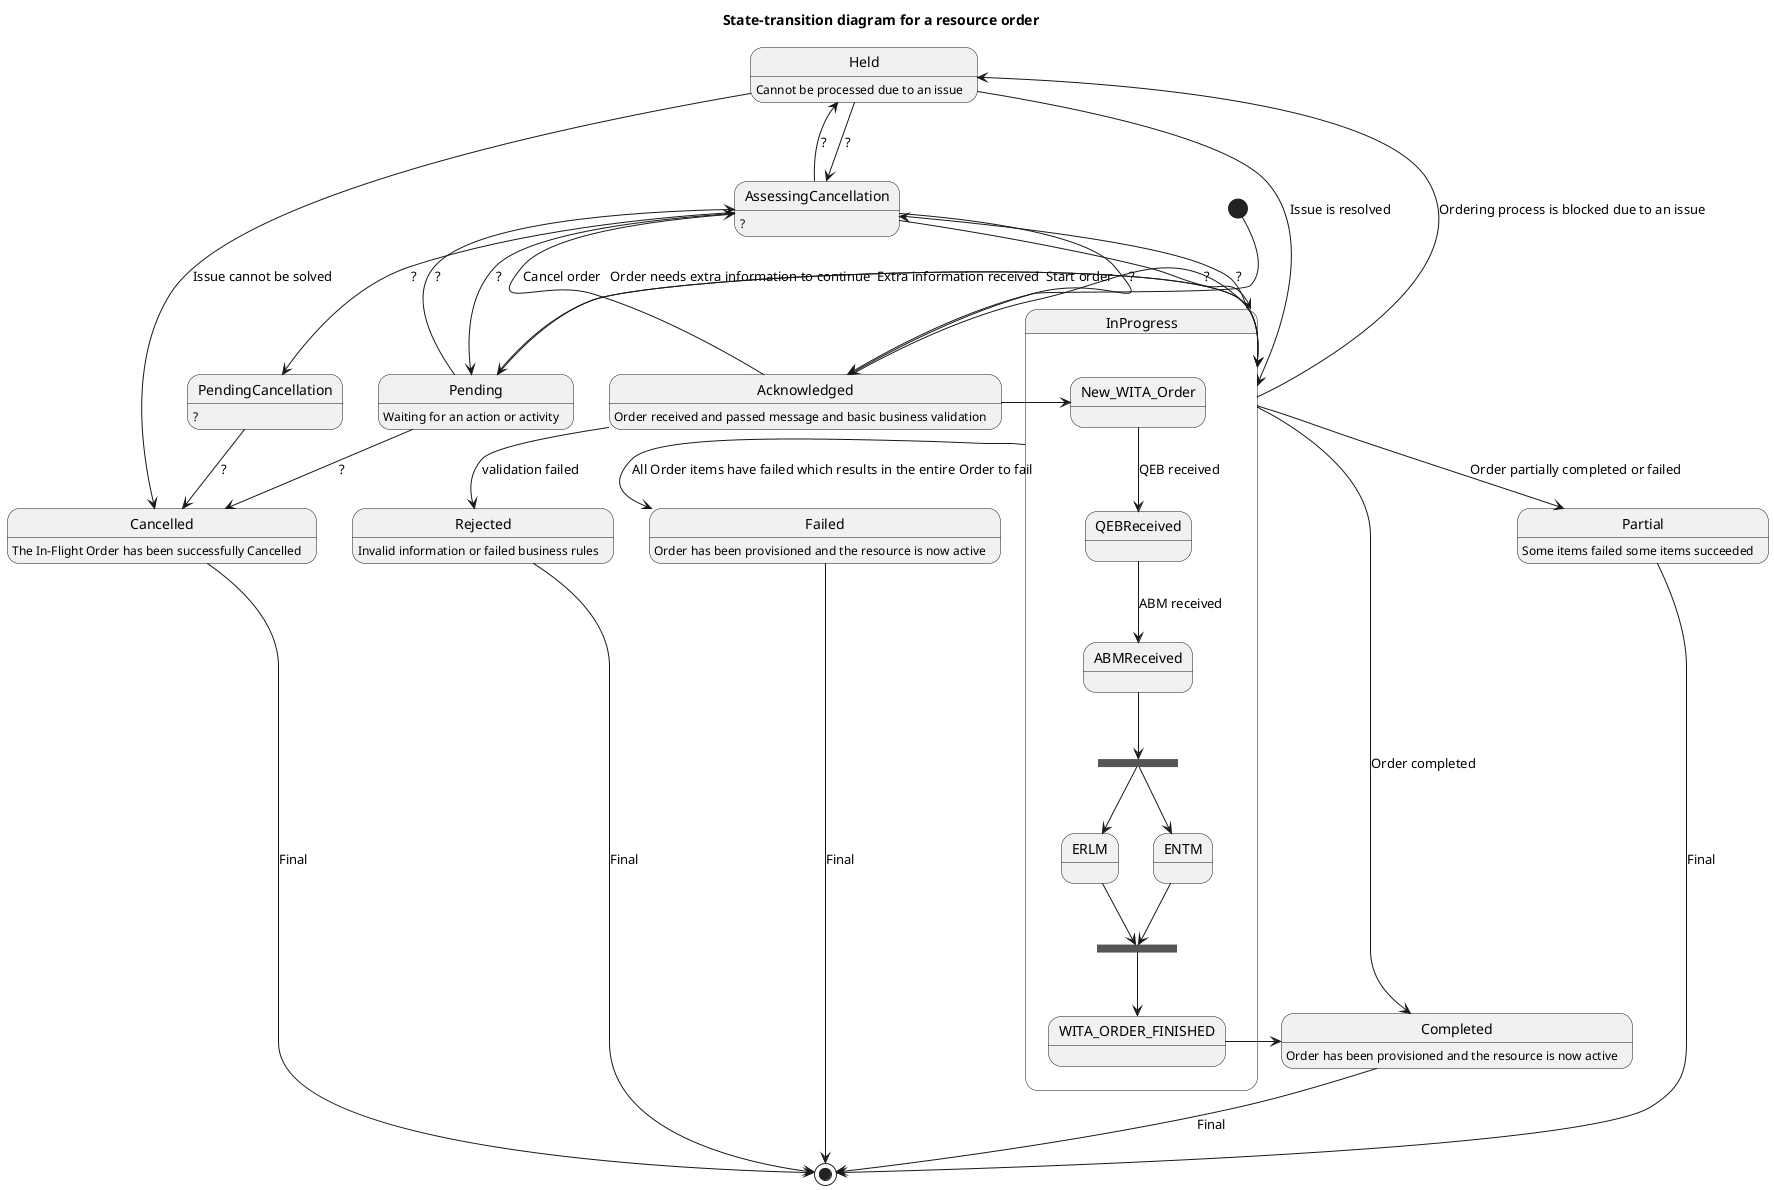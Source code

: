 @startuml

title State-transition diagram for a resource order

'11 states
Acknowledged : Order received and passed message and basic business validation
Rejected : Invalid information or failed business rules
'InProgress : Resource delivery has started
state InProgress  {
  Acknowledged --> New_WITA_Order
  New_WITA_Order --> QEBReceived : QEB received
  QEBReceived --> ABMReceived : ABM received
  state fork_state <<fork>>
  ABMReceived --> fork_state
  fork_state --> ERLM
  fork_state --> ENTM
  state join_state <<join>>
  ERLM --> join_state
  ENTM --> join_state
  join_state --> WITA_ORDER_FINISHED
}
WITA_ORDER_FINISHED ->Completed
Partial : Some items failed some items succeeded
Pending : Waiting for an action or activity
Held : Cannot be processed due to an issue
Cancelled : The In-Flight Order has been successfully Cancelled
Completed : Order has been provisioned and the resource is now active
Failed : Order has been provisioned and the resource is now active
AssessingCancellation : ?
PendingCancellation : ?

'3 paths from Acknowledged
[*] --> Acknowledged
Acknowledged --> Rejected: validation failed
Acknowledged --> InProgress : Start order
Acknowledged -> AssessingCancellation: Cancel order


'6 paths from InProgress
InProgress --> Held: Ordering process is blocked due to an issue
InProgress --> AssessingCancellation : ?
InProgress --> Pending : Order needs extra information to continue
InProgress --> Partial : Order partially completed or failed
InProgress --> Completed : Order completed
InProgress --> Failed : All Order items have failed which results in the entire Order to fail

Pending --> Cancelled : ?
Pending --> AssessingCancellation : ?

AssessingCancellation --> PendingCancellation : ?
AssessingCancellation --> Held : ?

PendingCancellation --> Cancelled: ?

Held -> Cancelled: Issue cannot be solved

'6 return paths
AssessingCancellation --> Acknowledged : ?
AssessingCancellation --> InProgress : ?
AssessingCancellation --> Pending : ?
Held --> InProgress: Issue is resolved
Held --> AssessingCancellation: ?
Pending --> InProgress: Extra information received

'5 final states
Completed --> [*] : Final
Failed --> [*] : Final
Cancelled --> [*] : Final
Partial --> [*] : Final
Rejected --> [*] : Final

@enduml